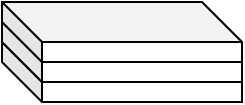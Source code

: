 <mxfile version="21.6.5" type="device">
  <diagram name="Page-1" id="6CvcAHsZgARY204sMD9t">
    <mxGraphModel dx="429" dy="234" grid="1" gridSize="10" guides="1" tooltips="1" connect="1" arrows="1" fold="1" page="1" pageScale="1" pageWidth="850" pageHeight="1100" math="0" shadow="0">
      <root>
        <mxCell id="0" />
        <mxCell id="1" parent="0" />
        <mxCell id="wRvXVWlvOS4sFBQ5qyUp-1" value="" style="shape=cube;whiteSpace=wrap;html=1;boundedLbl=1;backgroundOutline=1;darkOpacity=0.05;darkOpacity2=0.1;" vertex="1" parent="1">
          <mxGeometry x="305" y="240" width="120" height="30" as="geometry" />
        </mxCell>
        <mxCell id="wRvXVWlvOS4sFBQ5qyUp-2" value="" style="shape=cube;whiteSpace=wrap;html=1;boundedLbl=1;backgroundOutline=1;darkOpacity=0.05;darkOpacity2=0.1;" vertex="1" parent="1">
          <mxGeometry x="305" y="230" width="120" height="30" as="geometry" />
        </mxCell>
        <mxCell id="wRvXVWlvOS4sFBQ5qyUp-3" value="" style="shape=cube;whiteSpace=wrap;html=1;boundedLbl=1;backgroundOutline=1;darkOpacity=0.05;darkOpacity2=0.1;" vertex="1" parent="1">
          <mxGeometry x="305" y="220" width="120" height="30" as="geometry" />
        </mxCell>
      </root>
    </mxGraphModel>
  </diagram>
</mxfile>
